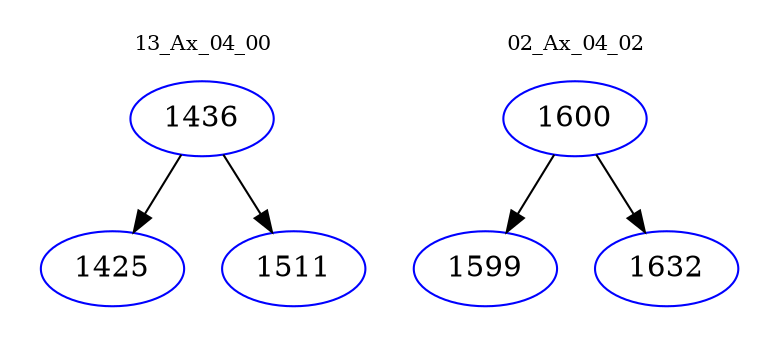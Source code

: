 digraph{
subgraph cluster_0 {
color = white
label = "13_Ax_04_00";
fontsize=10;
T0_1436 [label="1436", color="blue"]
T0_1436 -> T0_1425 [color="black"]
T0_1425 [label="1425", color="blue"]
T0_1436 -> T0_1511 [color="black"]
T0_1511 [label="1511", color="blue"]
}
subgraph cluster_1 {
color = white
label = "02_Ax_04_02";
fontsize=10;
T1_1600 [label="1600", color="blue"]
T1_1600 -> T1_1599 [color="black"]
T1_1599 [label="1599", color="blue"]
T1_1600 -> T1_1632 [color="black"]
T1_1632 [label="1632", color="blue"]
}
}
